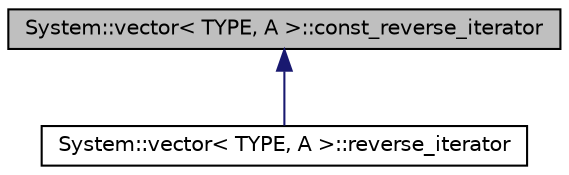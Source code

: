 digraph G
{
  edge [fontname="Helvetica",fontsize="10",labelfontname="Helvetica",labelfontsize="10"];
  node [fontname="Helvetica",fontsize="10",shape=record];
  Node1 [label="System::vector\< TYPE, A \>::const_reverse_iterator",height=0.2,width=0.4,color="black", fillcolor="grey75", style="filled" fontcolor="black"];
  Node1 -> Node2 [dir="back",color="midnightblue",fontsize="10",style="solid",fontname="Helvetica"];
  Node2 [label="System::vector\< TYPE, A \>::reverse_iterator",height=0.2,width=0.4,color="black", fillcolor="white", style="filled",URL="$class_system_1_1vector_1_1reverse__iterator.html"];
}

